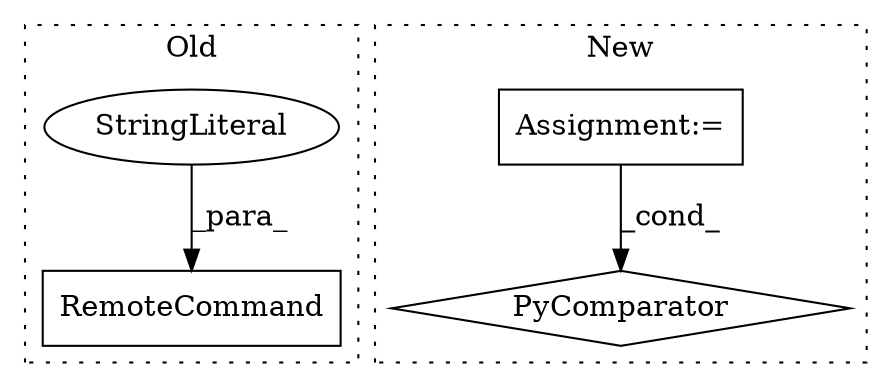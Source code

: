 digraph G {
subgraph cluster0 {
1 [label="RemoteCommand" a="32" s="2438,2478" l="14,1" shape="box"];
4 [label="StringLiteral" a="45" s="2452" l="26" shape="ellipse"];
label = "Old";
style="dotted";
}
subgraph cluster1 {
2 [label="PyComparator" a="113" s="1705" l="39" shape="diamond"];
3 [label="Assignment:=" a="7" s="1705" l="39" shape="box"];
label = "New";
style="dotted";
}
3 -> 2 [label="_cond_"];
4 -> 1 [label="_para_"];
}